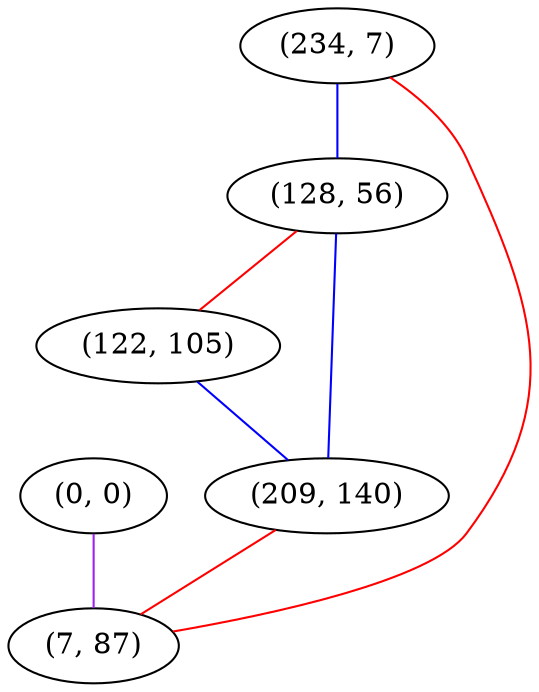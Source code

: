 graph "" {
"(0, 0)";
"(234, 7)";
"(128, 56)";
"(122, 105)";
"(209, 140)";
"(7, 87)";
"(0, 0)" -- "(7, 87)"  [color=purple, key=0, weight=4];
"(234, 7)" -- "(128, 56)"  [color=blue, key=0, weight=3];
"(234, 7)" -- "(7, 87)"  [color=red, key=0, weight=1];
"(128, 56)" -- "(209, 140)"  [color=blue, key=0, weight=3];
"(128, 56)" -- "(122, 105)"  [color=red, key=0, weight=1];
"(122, 105)" -- "(209, 140)"  [color=blue, key=0, weight=3];
"(209, 140)" -- "(7, 87)"  [color=red, key=0, weight=1];
}

